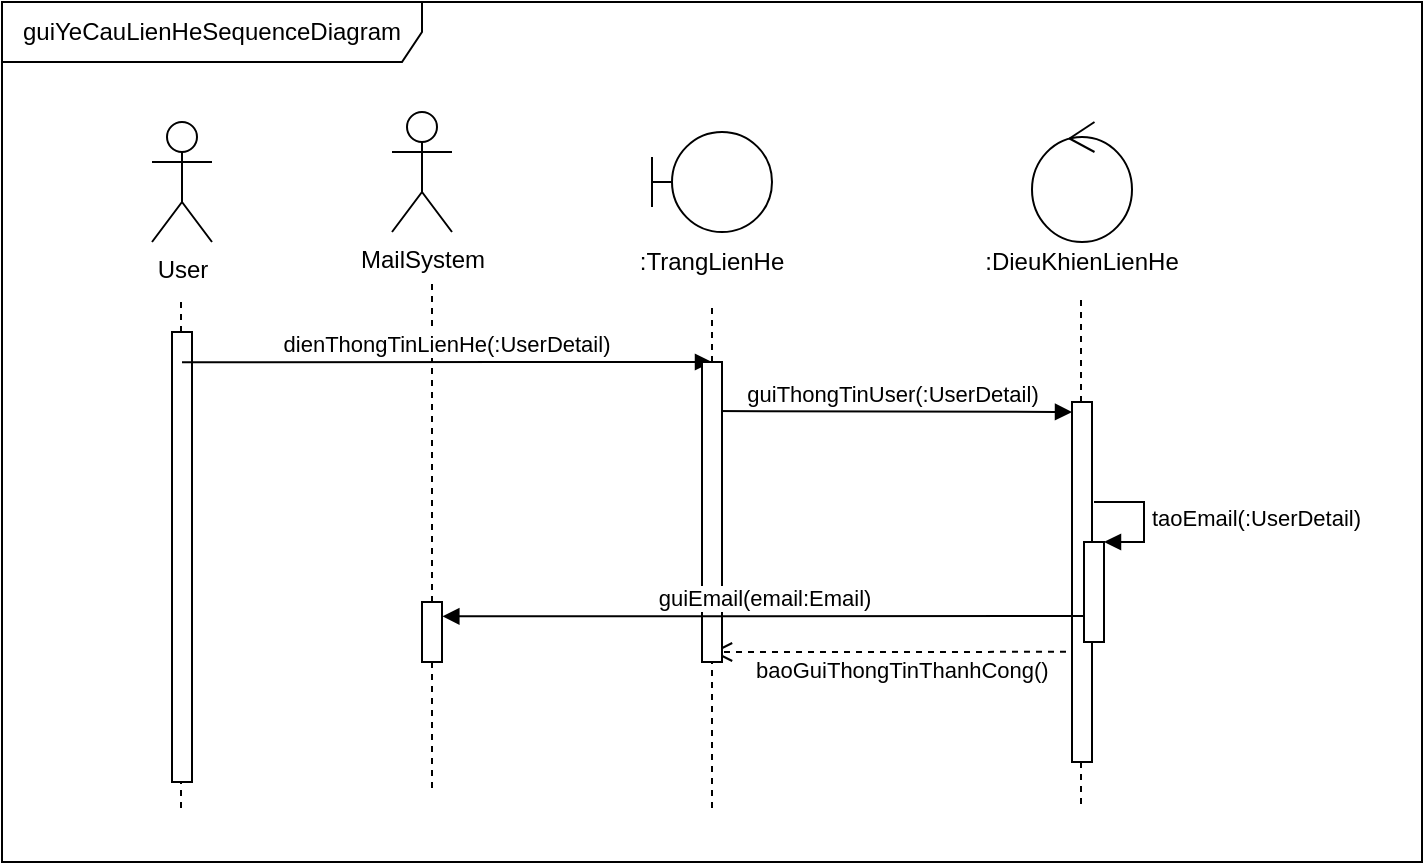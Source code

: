 <mxfile version="13.10.0" type="github">
  <diagram id="sI9TE-EgJMLFVtIxXHHQ" name="Page-1">
    <mxGraphModel dx="1786" dy="544" grid="1" gridSize="10" guides="1" tooltips="1" connect="1" arrows="1" fold="1" page="1" pageScale="1" pageWidth="850" pageHeight="1100" math="0" shadow="0">
      <root>
        <mxCell id="0" />
        <mxCell id="1" parent="0" />
        <mxCell id="GdoIcgviskt0OY-vlsV1-24" value="" style="endArrow=none;dashed=1;html=1;" parent="1" edge="1" source="GdoIcgviskt0OY-vlsV1-34">
          <mxGeometry width="50" height="50" relative="1" as="geometry">
            <mxPoint x="180" y="423" as="sourcePoint" />
            <mxPoint x="180" y="170" as="targetPoint" />
          </mxGeometry>
        </mxCell>
        <mxCell id="GdoIcgviskt0OY-vlsV1-2" value="User" style="shape=umlActor;verticalLabelPosition=bottom;verticalAlign=top;html=1;outlineConnect=0;" parent="1" vertex="1">
          <mxGeometry x="40" y="90" width="30" height="60" as="geometry" />
        </mxCell>
        <mxCell id="GdoIcgviskt0OY-vlsV1-3" value="" style="shape=umlBoundary;whiteSpace=wrap;html=1;" parent="1" vertex="1">
          <mxGeometry x="290" y="95" width="60" height="50" as="geometry" />
        </mxCell>
        <mxCell id="GdoIcgviskt0OY-vlsV1-4" value="" style="ellipse;shape=umlControl;whiteSpace=wrap;html=1;" parent="1" vertex="1">
          <mxGeometry x="480" y="90" width="50" height="60" as="geometry" />
        </mxCell>
        <mxCell id="GdoIcgviskt0OY-vlsV1-6" value=":TrangLienHe" style="text;html=1;strokeColor=none;fillColor=none;align=center;verticalAlign=middle;whiteSpace=wrap;rounded=0;" parent="1" vertex="1">
          <mxGeometry x="300" y="150" width="40" height="20" as="geometry" />
        </mxCell>
        <mxCell id="GdoIcgviskt0OY-vlsV1-7" value=":DieuKhienLienHe" style="text;html=1;strokeColor=none;fillColor=none;align=center;verticalAlign=middle;whiteSpace=wrap;rounded=0;" parent="1" vertex="1">
          <mxGeometry x="485" y="150" width="40" height="20" as="geometry" />
        </mxCell>
        <mxCell id="GdoIcgviskt0OY-vlsV1-14" value="" style="endArrow=none;dashed=1;html=1;" parent="1" source="GdoIcgviskt0OY-vlsV1-17" edge="1">
          <mxGeometry width="50" height="50" relative="1" as="geometry">
            <mxPoint x="54.5" y="433" as="sourcePoint" />
            <mxPoint x="54.5" y="180" as="targetPoint" />
          </mxGeometry>
        </mxCell>
        <mxCell id="GdoIcgviskt0OY-vlsV1-15" value="" style="endArrow=none;dashed=1;html=1;" parent="1" edge="1" source="EH5pAkODEo0S8gmq3Pq--4">
          <mxGeometry width="50" height="50" relative="1" as="geometry">
            <mxPoint x="320" y="433" as="sourcePoint" />
            <mxPoint x="320" y="180" as="targetPoint" />
          </mxGeometry>
        </mxCell>
        <mxCell id="GdoIcgviskt0OY-vlsV1-16" value="" style="endArrow=none;dashed=1;html=1;" parent="1" source="GdoIcgviskt0OY-vlsV1-27" edge="1">
          <mxGeometry width="50" height="50" relative="1" as="geometry">
            <mxPoint x="504.5" y="431" as="sourcePoint" />
            <mxPoint x="504.5" y="178" as="targetPoint" />
          </mxGeometry>
        </mxCell>
        <mxCell id="GdoIcgviskt0OY-vlsV1-17" value="" style="html=1;points=[];perimeter=orthogonalPerimeter;" parent="1" vertex="1">
          <mxGeometry x="50" y="195" width="10" height="225" as="geometry" />
        </mxCell>
        <mxCell id="GdoIcgviskt0OY-vlsV1-18" value="" style="endArrow=none;dashed=1;html=1;" parent="1" target="GdoIcgviskt0OY-vlsV1-17" edge="1">
          <mxGeometry width="50" height="50" relative="1" as="geometry">
            <mxPoint x="54.5" y="433" as="sourcePoint" />
            <mxPoint x="54.5" y="180" as="targetPoint" />
          </mxGeometry>
        </mxCell>
        <mxCell id="GdoIcgviskt0OY-vlsV1-21" value="dienThongTinLienHe(:UserDetail)" style="html=1;verticalAlign=bottom;endArrow=block;exitX=0.5;exitY=0.067;exitDx=0;exitDy=0;exitPerimeter=0;" parent="1" edge="1" source="GdoIcgviskt0OY-vlsV1-17">
          <mxGeometry relative="1" as="geometry">
            <mxPoint x="170" y="210" as="sourcePoint" />
            <mxPoint x="320" y="210" as="targetPoint" />
          </mxGeometry>
        </mxCell>
        <mxCell id="GdoIcgviskt0OY-vlsV1-22" value="guiThongTinUser(:UserDetail)" style="html=1;verticalAlign=bottom;endArrow=block;" parent="1" edge="1">
          <mxGeometry relative="1" as="geometry">
            <mxPoint x="320" y="234.5" as="sourcePoint" />
            <mxPoint x="500" y="235" as="targetPoint" />
          </mxGeometry>
        </mxCell>
        <mxCell id="GdoIcgviskt0OY-vlsV1-23" value="MailSystem" style="shape=umlActor;verticalLabelPosition=bottom;verticalAlign=top;html=1;" parent="1" vertex="1">
          <mxGeometry x="160" y="85" width="30" height="60" as="geometry" />
        </mxCell>
        <mxCell id="GdoIcgviskt0OY-vlsV1-27" value="" style="html=1;points=[];perimeter=orthogonalPerimeter;" parent="1" vertex="1">
          <mxGeometry x="500" y="230" width="10" height="180" as="geometry" />
        </mxCell>
        <mxCell id="GdoIcgviskt0OY-vlsV1-28" value="" style="endArrow=none;dashed=1;html=1;" parent="1" target="GdoIcgviskt0OY-vlsV1-27" edge="1">
          <mxGeometry width="50" height="50" relative="1" as="geometry">
            <mxPoint x="504.5" y="431" as="sourcePoint" />
            <mxPoint x="504.5" y="178" as="targetPoint" />
          </mxGeometry>
        </mxCell>
        <mxCell id="GdoIcgviskt0OY-vlsV1-29" value="" style="html=1;points=[];perimeter=orthogonalPerimeter;" parent="1" vertex="1">
          <mxGeometry x="506" y="300" width="10" height="50" as="geometry" />
        </mxCell>
        <mxCell id="GdoIcgviskt0OY-vlsV1-30" value="taoEmail(:UserDetail)" style="edgeStyle=orthogonalEdgeStyle;html=1;align=left;spacingLeft=2;endArrow=block;rounded=0;entryX=1;entryY=0;" parent="1" target="GdoIcgviskt0OY-vlsV1-29" edge="1">
          <mxGeometry relative="1" as="geometry">
            <mxPoint x="511" y="280" as="sourcePoint" />
            <Array as="points">
              <mxPoint x="536" y="280" />
            </Array>
          </mxGeometry>
        </mxCell>
        <mxCell id="GdoIcgviskt0OY-vlsV1-35" value="" style="html=1;verticalAlign=bottom;endArrow=open;dashed=1;endSize=8;exitX=-0.3;exitY=0.694;exitDx=0;exitDy=0;exitPerimeter=0;" parent="1" source="GdoIcgviskt0OY-vlsV1-27" edge="1">
          <mxGeometry relative="1" as="geometry">
            <mxPoint x="320" y="355" as="targetPoint" />
            <mxPoint x="290" y="270" as="sourcePoint" />
          </mxGeometry>
        </mxCell>
        <mxCell id="GdoIcgviskt0OY-vlsV1-36" value="&lt;div style=&quot;text-align: center&quot;&gt;&lt;font face=&quot;helvetica&quot;&gt;&lt;span style=&quot;font-size: 11px ; background-color: rgb(255 , 255 , 255)&quot;&gt;baoGuiThongTinThanhCong()&lt;/span&gt;&lt;/font&gt;&lt;/div&gt;" style="text;whiteSpace=wrap;html=1;" parent="1" vertex="1">
          <mxGeometry x="340" y="350" width="140" height="30" as="geometry" />
        </mxCell>
        <mxCell id="GdoIcgviskt0OY-vlsV1-34" value="" style="html=1;points=[];perimeter=orthogonalPerimeter;" parent="1" vertex="1">
          <mxGeometry x="175" y="330" width="10" height="30" as="geometry" />
        </mxCell>
        <mxCell id="EH5pAkODEo0S8gmq3Pq--1" value="" style="endArrow=none;dashed=1;html=1;" edge="1" parent="1" target="GdoIcgviskt0OY-vlsV1-34">
          <mxGeometry width="50" height="50" relative="1" as="geometry">
            <mxPoint x="180" y="423" as="sourcePoint" />
            <mxPoint x="180" y="170" as="targetPoint" />
          </mxGeometry>
        </mxCell>
        <mxCell id="EH5pAkODEo0S8gmq3Pq--2" value="guiYeCauLienHeSequenceDiagram" style="shape=umlFrame;whiteSpace=wrap;html=1;width=210;height=30;" vertex="1" parent="1">
          <mxGeometry x="-35" y="30" width="710" height="430" as="geometry" />
        </mxCell>
        <mxCell id="EH5pAkODEo0S8gmq3Pq--4" value="" style="html=1;points=[];perimeter=orthogonalPerimeter;" vertex="1" parent="1">
          <mxGeometry x="315" y="210" width="10" height="150" as="geometry" />
        </mxCell>
        <mxCell id="EH5pAkODEo0S8gmq3Pq--5" value="" style="endArrow=none;dashed=1;html=1;" edge="1" parent="1" target="EH5pAkODEo0S8gmq3Pq--4">
          <mxGeometry width="50" height="50" relative="1" as="geometry">
            <mxPoint x="320" y="433.0" as="sourcePoint" />
            <mxPoint x="320" y="180" as="targetPoint" />
          </mxGeometry>
        </mxCell>
        <mxCell id="GdoIcgviskt0OY-vlsV1-32" value="guiEmail(email:Email)" style="html=1;verticalAlign=bottom;endArrow=block;exitX=0;exitY=0.375;exitDx=0;exitDy=0;exitPerimeter=0;entryX=1.018;entryY=0.239;entryDx=0;entryDy=0;entryPerimeter=0;" parent="1" edge="1" target="GdoIcgviskt0OY-vlsV1-34">
          <mxGeometry relative="1" as="geometry">
            <mxPoint x="506" y="337" as="sourcePoint" />
            <mxPoint x="240" y="337" as="targetPoint" />
          </mxGeometry>
        </mxCell>
      </root>
    </mxGraphModel>
  </diagram>
</mxfile>
